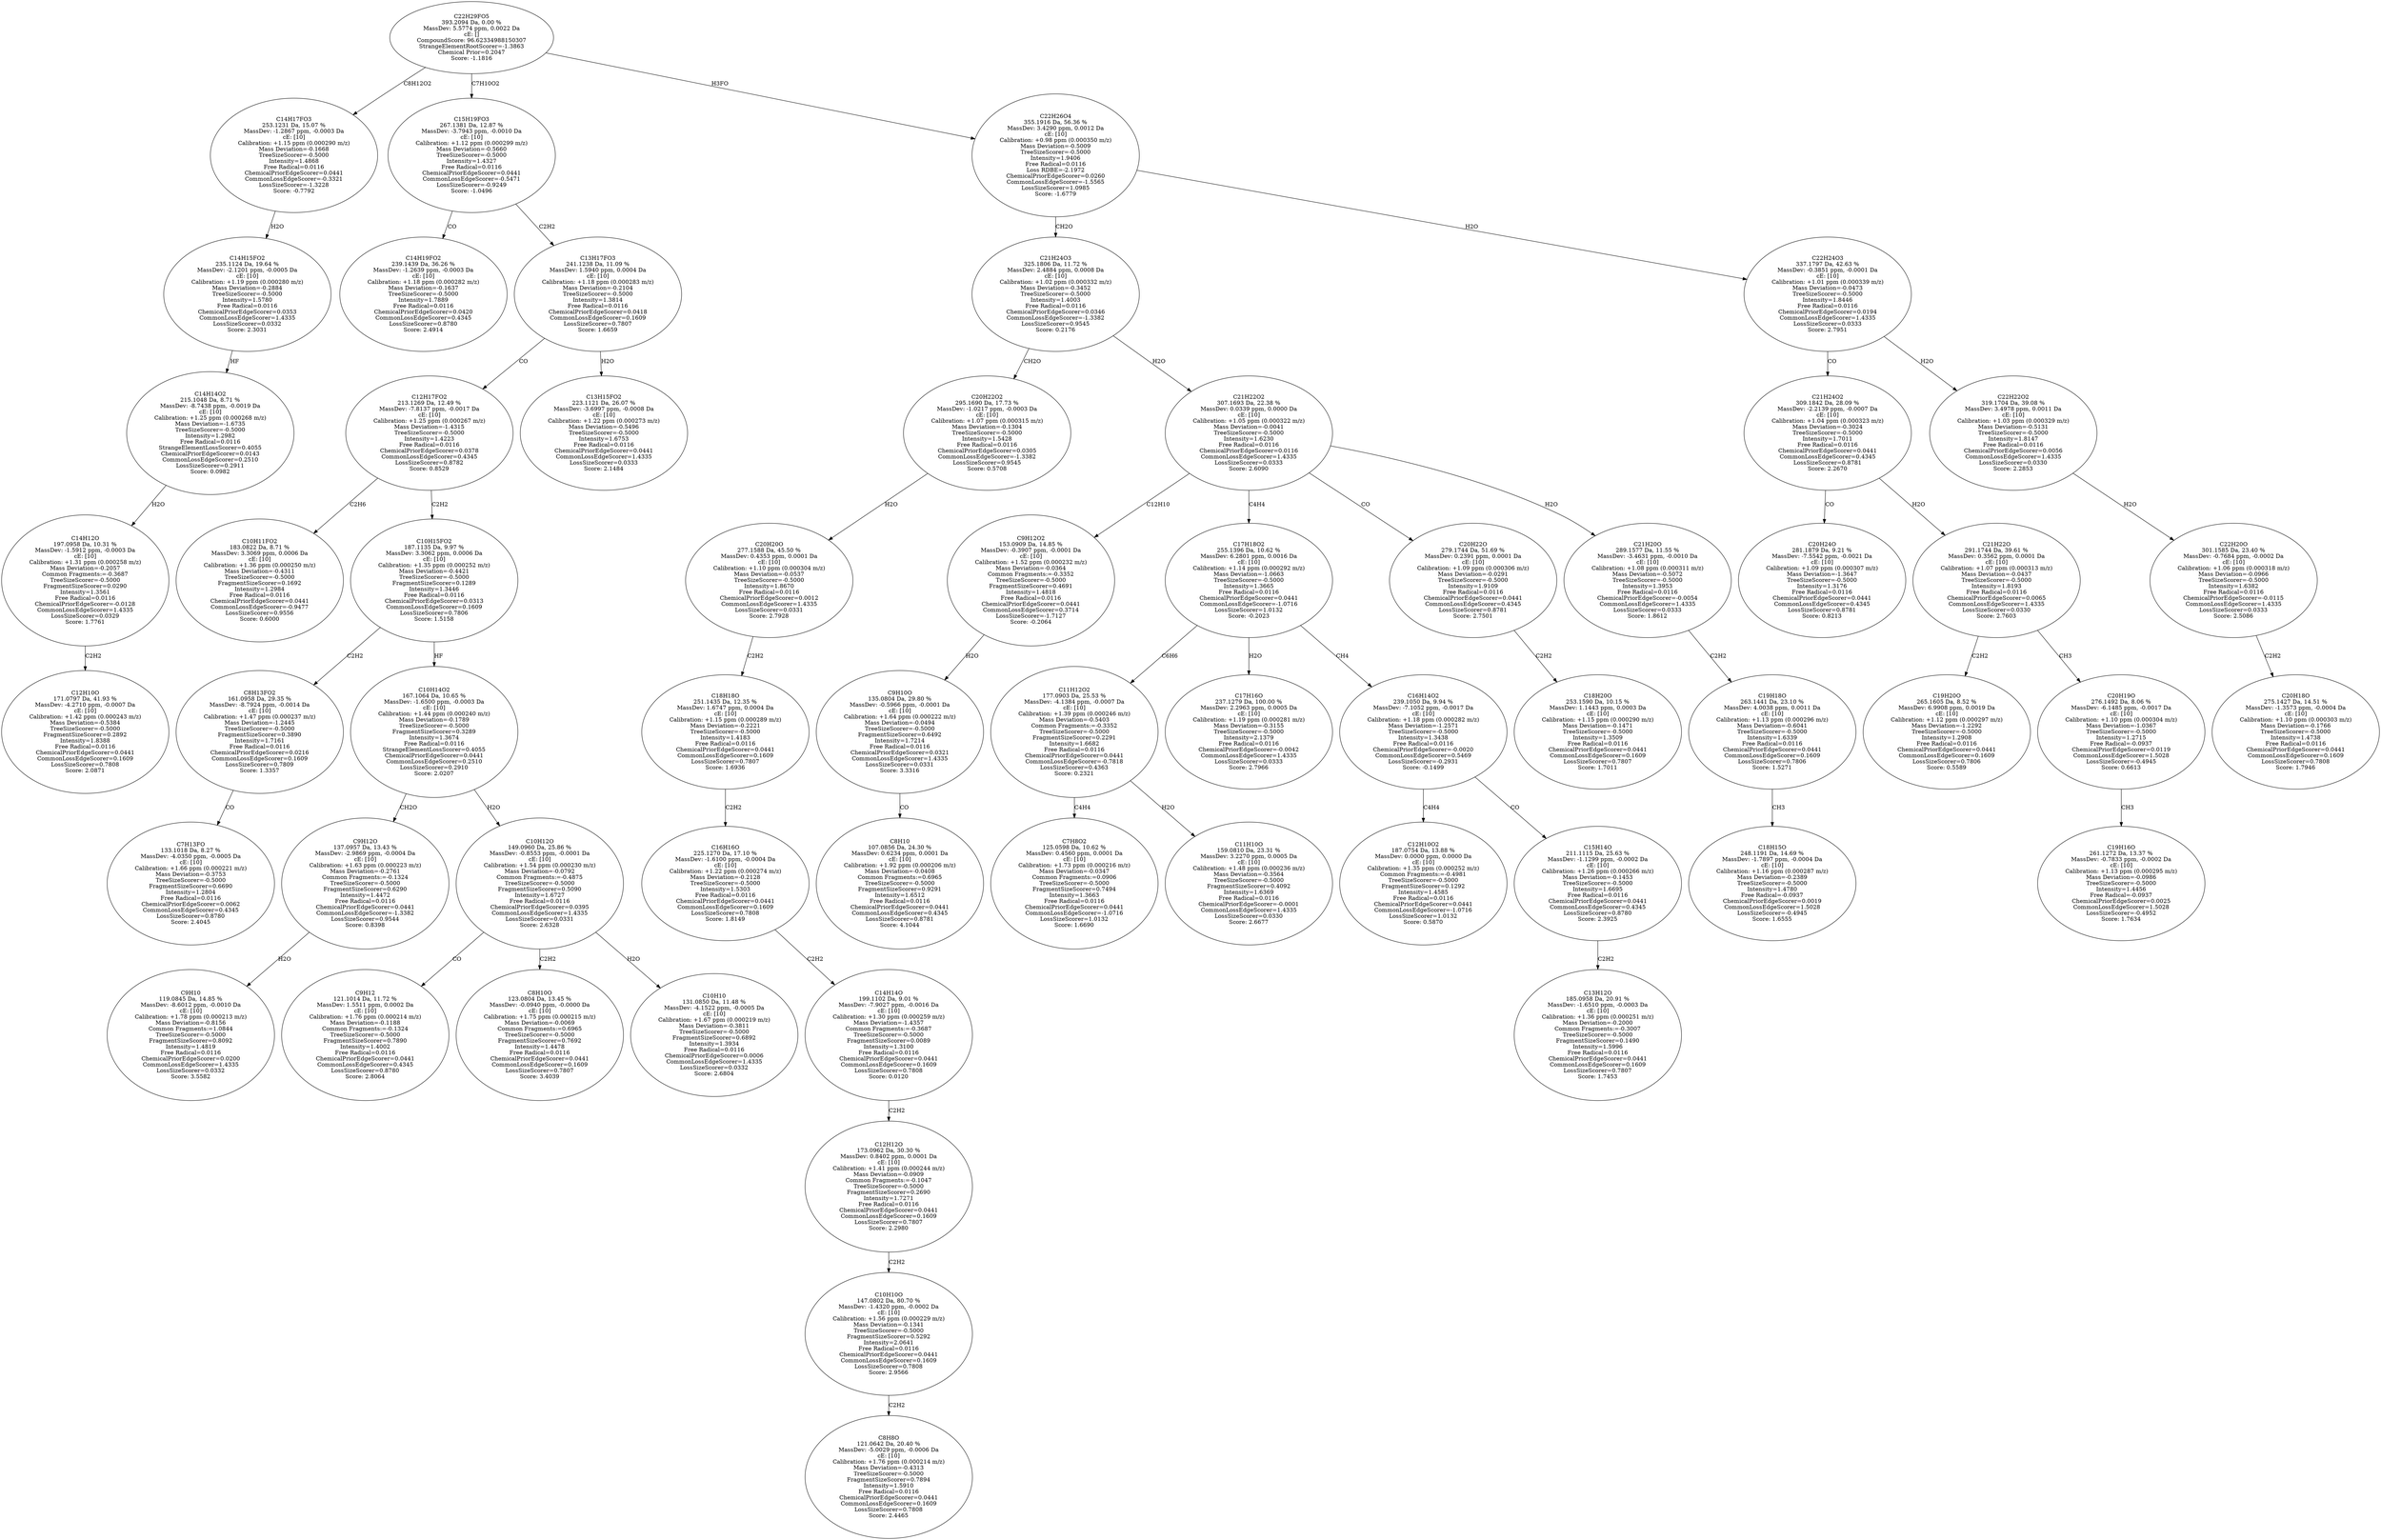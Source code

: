 strict digraph {
v1 [label="C12H10O\n171.0797 Da, 41.93 %\nMassDev: -4.2710 ppm, -0.0007 Da\ncE: [10]\nCalibration: +1.42 ppm (0.000243 m/z)\nMass Deviation=-0.5384\nTreeSizeScorer=-0.5000\nFragmentSizeScorer=0.2892\nIntensity=1.8388\nFree Radical=0.0116\nChemicalPriorEdgeScorer=0.0441\nCommonLossEdgeScorer=0.1609\nLossSizeScorer=0.7808\nScore: 2.0871"];
v2 [label="C14H12O\n197.0958 Da, 10.31 %\nMassDev: -1.5912 ppm, -0.0003 Da\ncE: [10]\nCalibration: +1.31 ppm (0.000258 m/z)\nMass Deviation=-0.2057\nCommon Fragments:=-0.3687\nTreeSizeScorer=-0.5000\nFragmentSizeScorer=0.0290\nIntensity=1.3561\nFree Radical=0.0116\nChemicalPriorEdgeScorer=-0.0128\nCommonLossEdgeScorer=1.4335\nLossSizeScorer=0.0329\nScore: 1.7761"];
v3 [label="C14H14O2\n215.1048 Da, 8.71 %\nMassDev: -8.7438 ppm, -0.0019 Da\ncE: [10]\nCalibration: +1.25 ppm (0.000268 m/z)\nMass Deviation=-1.6735\nTreeSizeScorer=-0.5000\nIntensity=1.2982\nFree Radical=0.0116\nStrangeElementLossScorer=0.4055\nChemicalPriorEdgeScorer=0.0143\nCommonLossEdgeScorer=0.2510\nLossSizeScorer=0.2911\nScore: 0.0982"];
v4 [label="C14H15FO2\n235.1124 Da, 19.64 %\nMassDev: -2.1201 ppm, -0.0005 Da\ncE: [10]\nCalibration: +1.19 ppm (0.000280 m/z)\nMass Deviation=-0.2884\nTreeSizeScorer=-0.5000\nIntensity=1.5780\nFree Radical=0.0116\nChemicalPriorEdgeScorer=0.0353\nCommonLossEdgeScorer=1.4335\nLossSizeScorer=0.0332\nScore: 2.3031"];
v5 [label="C14H17FO3\n253.1231 Da, 15.07 %\nMassDev: -1.2867 ppm, -0.0003 Da\ncE: [10]\nCalibration: +1.15 ppm (0.000290 m/z)\nMass Deviation=-0.1668\nTreeSizeScorer=-0.5000\nIntensity=1.4868\nFree Radical=0.0116\nChemicalPriorEdgeScorer=0.0441\nCommonLossEdgeScorer=-0.3321\nLossSizeScorer=-1.3228\nScore: -0.7792"];
v6 [label="C14H19FO2\n239.1439 Da, 36.26 %\nMassDev: -1.2639 ppm, -0.0003 Da\ncE: [10]\nCalibration: +1.18 ppm (0.000282 m/z)\nMass Deviation=-0.1637\nTreeSizeScorer=-0.5000\nIntensity=1.7889\nFree Radical=0.0116\nChemicalPriorEdgeScorer=0.0420\nCommonLossEdgeScorer=0.4345\nLossSizeScorer=0.8780\nScore: 2.4914"];
v7 [label="C10H11FO2\n183.0822 Da, 8.71 %\nMassDev: 3.3069 ppm, 0.0006 Da\ncE: [10]\nCalibration: +1.36 ppm (0.000250 m/z)\nMass Deviation=-0.4311\nTreeSizeScorer=-0.5000\nFragmentSizeScorer=0.1692\nIntensity=1.2984\nFree Radical=0.0116\nChemicalPriorEdgeScorer=0.0441\nCommonLossEdgeScorer=-0.9477\nLossSizeScorer=0.9556\nScore: 0.6000"];
v8 [label="C7H13FO\n133.1018 Da, 8.27 %\nMassDev: -4.0350 ppm, -0.0005 Da\ncE: [10]\nCalibration: +1.66 ppm (0.000221 m/z)\nMass Deviation=-0.3753\nTreeSizeScorer=-0.5000\nFragmentSizeScorer=0.6690\nIntensity=1.2804\nFree Radical=0.0116\nChemicalPriorEdgeScorer=0.0062\nCommonLossEdgeScorer=0.4345\nLossSizeScorer=0.8780\nScore: 2.4045"];
v9 [label="C8H13FO2\n161.0958 Da, 29.35 %\nMassDev: -8.7924 ppm, -0.0014 Da\ncE: [10]\nCalibration: +1.47 ppm (0.000237 m/z)\nMass Deviation=-1.2445\nTreeSizeScorer=-0.5000\nFragmentSizeScorer=0.3890\nIntensity=1.7161\nFree Radical=0.0116\nChemicalPriorEdgeScorer=0.0216\nCommonLossEdgeScorer=0.1609\nLossSizeScorer=0.7809\nScore: 1.3357"];
v10 [label="C9H10\n119.0845 Da, 14.85 %\nMassDev: -8.6012 ppm, -0.0010 Da\ncE: [10]\nCalibration: +1.78 ppm (0.000213 m/z)\nMass Deviation=-0.8156\nCommon Fragments:=1.0844\nTreeSizeScorer=-0.5000\nFragmentSizeScorer=0.8092\nIntensity=1.4819\nFree Radical=0.0116\nChemicalPriorEdgeScorer=0.0200\nCommonLossEdgeScorer=1.4335\nLossSizeScorer=0.0332\nScore: 3.5582"];
v11 [label="C9H12O\n137.0957 Da, 13.43 %\nMassDev: -2.9869 ppm, -0.0004 Da\ncE: [10]\nCalibration: +1.63 ppm (0.000223 m/z)\nMass Deviation=-0.2761\nCommon Fragments:=-0.1324\nTreeSizeScorer=-0.5000\nFragmentSizeScorer=0.6290\nIntensity=1.4472\nFree Radical=0.0116\nChemicalPriorEdgeScorer=0.0441\nCommonLossEdgeScorer=-1.3382\nLossSizeScorer=0.9544\nScore: 0.8398"];
v12 [label="C9H12\n121.1014 Da, 11.72 %\nMassDev: 1.5511 ppm, 0.0002 Da\ncE: [10]\nCalibration: +1.76 ppm (0.000214 m/z)\nMass Deviation=-0.1188\nCommon Fragments:=-0.1324\nTreeSizeScorer=-0.5000\nFragmentSizeScorer=0.7890\nIntensity=1.4002\nFree Radical=0.0116\nChemicalPriorEdgeScorer=0.0441\nCommonLossEdgeScorer=0.4345\nLossSizeScorer=0.8780\nScore: 2.8064"];
v13 [label="C8H10O\n123.0804 Da, 13.45 %\nMassDev: -0.0940 ppm, -0.0000 Da\ncE: [10]\nCalibration: +1.75 ppm (0.000215 m/z)\nMass Deviation=-0.0069\nCommon Fragments:=0.6965\nTreeSizeScorer=-0.5000\nFragmentSizeScorer=0.7692\nIntensity=1.4478\nFree Radical=0.0116\nChemicalPriorEdgeScorer=0.0441\nCommonLossEdgeScorer=0.1609\nLossSizeScorer=0.7807\nScore: 3.4039"];
v14 [label="C10H10\n131.0850 Da, 11.48 %\nMassDev: -4.1522 ppm, -0.0005 Da\ncE: [10]\nCalibration: +1.67 ppm (0.000219 m/z)\nMass Deviation=-0.3811\nTreeSizeScorer=-0.5000\nFragmentSizeScorer=0.6892\nIntensity=1.3934\nFree Radical=0.0116\nChemicalPriorEdgeScorer=0.0006\nCommonLossEdgeScorer=1.4335\nLossSizeScorer=0.0332\nScore: 2.6804"];
v15 [label="C10H12O\n149.0960 Da, 25.86 %\nMassDev: -0.8553 ppm, -0.0001 Da\ncE: [10]\nCalibration: +1.54 ppm (0.000230 m/z)\nMass Deviation=-0.0792\nCommon Fragments:=-0.4875\nTreeSizeScorer=-0.5000\nFragmentSizeScorer=0.5090\nIntensity=1.6727\nFree Radical=0.0116\nChemicalPriorEdgeScorer=0.0395\nCommonLossEdgeScorer=1.4335\nLossSizeScorer=0.0331\nScore: 2.6328"];
v16 [label="C10H14O2\n167.1064 Da, 10.65 %\nMassDev: -1.6500 ppm, -0.0003 Da\ncE: [10]\nCalibration: +1.44 ppm (0.000240 m/z)\nMass Deviation=-0.1789\nTreeSizeScorer=-0.5000\nFragmentSizeScorer=0.3289\nIntensity=1.3674\nFree Radical=0.0116\nStrangeElementLossScorer=0.4055\nChemicalPriorEdgeScorer=0.0441\nCommonLossEdgeScorer=0.2510\nLossSizeScorer=0.2910\nScore: 2.0207"];
v17 [label="C10H15FO2\n187.1135 Da, 9.97 %\nMassDev: 3.3062 ppm, 0.0006 Da\ncE: [10]\nCalibration: +1.35 ppm (0.000252 m/z)\nMass Deviation=-0.4421\nTreeSizeScorer=-0.5000\nFragmentSizeScorer=0.1289\nIntensity=1.3446\nFree Radical=0.0116\nChemicalPriorEdgeScorer=0.0313\nCommonLossEdgeScorer=0.1609\nLossSizeScorer=0.7806\nScore: 1.5158"];
v18 [label="C12H17FO2\n213.1269 Da, 12.49 %\nMassDev: -7.8137 ppm, -0.0017 Da\ncE: [10]\nCalibration: +1.25 ppm (0.000267 m/z)\nMass Deviation=-1.4315\nTreeSizeScorer=-0.5000\nIntensity=1.4223\nFree Radical=0.0116\nChemicalPriorEdgeScorer=0.0378\nCommonLossEdgeScorer=0.4345\nLossSizeScorer=0.8782\nScore: 0.8529"];
v19 [label="C13H15FO2\n223.1121 Da, 26.07 %\nMassDev: -3.6997 ppm, -0.0008 Da\ncE: [10]\nCalibration: +1.22 ppm (0.000273 m/z)\nMass Deviation=-0.5496\nTreeSizeScorer=-0.5000\nIntensity=1.6753\nFree Radical=0.0116\nChemicalPriorEdgeScorer=0.0441\nCommonLossEdgeScorer=1.4335\nLossSizeScorer=0.0333\nScore: 2.1484"];
v20 [label="C13H17FO3\n241.1238 Da, 11.09 %\nMassDev: 1.5940 ppm, 0.0004 Da\ncE: [10]\nCalibration: +1.18 ppm (0.000283 m/z)\nMass Deviation=-0.2104\nTreeSizeScorer=-0.5000\nIntensity=1.3814\nFree Radical=0.0116\nChemicalPriorEdgeScorer=0.0418\nCommonLossEdgeScorer=0.1609\nLossSizeScorer=0.7807\nScore: 1.6659"];
v21 [label="C15H19FO3\n267.1381 Da, 12.87 %\nMassDev: -3.7943 ppm, -0.0010 Da\ncE: [10]\nCalibration: +1.12 ppm (0.000299 m/z)\nMass Deviation=-0.5660\nTreeSizeScorer=-0.5000\nIntensity=1.4327\nFree Radical=0.0116\nChemicalPriorEdgeScorer=0.0441\nCommonLossEdgeScorer=-0.5471\nLossSizeScorer=-0.9249\nScore: -1.0496"];
v22 [label="C8H8O\n121.0642 Da, 20.40 %\nMassDev: -5.0029 ppm, -0.0006 Da\ncE: [10]\nCalibration: +1.76 ppm (0.000214 m/z)\nMass Deviation=-0.4313\nTreeSizeScorer=-0.5000\nFragmentSizeScorer=0.7894\nIntensity=1.5910\nFree Radical=0.0116\nChemicalPriorEdgeScorer=0.0441\nCommonLossEdgeScorer=0.1609\nLossSizeScorer=0.7808\nScore: 2.4465"];
v23 [label="C10H10O\n147.0802 Da, 80.70 %\nMassDev: -1.4320 ppm, -0.0002 Da\ncE: [10]\nCalibration: +1.56 ppm (0.000229 m/z)\nMass Deviation=-0.1341\nTreeSizeScorer=-0.5000\nFragmentSizeScorer=0.5292\nIntensity=2.0641\nFree Radical=0.0116\nChemicalPriorEdgeScorer=0.0441\nCommonLossEdgeScorer=0.1609\nLossSizeScorer=0.7808\nScore: 2.9566"];
v24 [label="C12H12O\n173.0962 Da, 30.30 %\nMassDev: 0.8402 ppm, 0.0001 Da\ncE: [10]\nCalibration: +1.41 ppm (0.000244 m/z)\nMass Deviation=-0.0909\nCommon Fragments:=-0.1047\nTreeSizeScorer=-0.5000\nFragmentSizeScorer=0.2690\nIntensity=1.7271\nFree Radical=0.0116\nChemicalPriorEdgeScorer=0.0441\nCommonLossEdgeScorer=0.1609\nLossSizeScorer=0.7807\nScore: 2.2980"];
v25 [label="C14H14O\n199.1102 Da, 9.01 %\nMassDev: -7.9027 ppm, -0.0016 Da\ncE: [10]\nCalibration: +1.30 ppm (0.000259 m/z)\nMass Deviation=-1.4357\nCommon Fragments:=-0.3687\nTreeSizeScorer=-0.5000\nFragmentSizeScorer=0.0089\nIntensity=1.3100\nFree Radical=0.0116\nChemicalPriorEdgeScorer=0.0441\nCommonLossEdgeScorer=0.1609\nLossSizeScorer=0.7808\nScore: 0.0120"];
v26 [label="C16H16O\n225.1270 Da, 17.10 %\nMassDev: -1.6100 ppm, -0.0004 Da\ncE: [10]\nCalibration: +1.22 ppm (0.000274 m/z)\nMass Deviation=-0.2128\nTreeSizeScorer=-0.5000\nIntensity=1.5303\nFree Radical=0.0116\nChemicalPriorEdgeScorer=0.0441\nCommonLossEdgeScorer=0.1609\nLossSizeScorer=0.7808\nScore: 1.8149"];
v27 [label="C18H18O\n251.1435 Da, 12.35 %\nMassDev: 1.6747 ppm, 0.0004 Da\ncE: [10]\nCalibration: +1.15 ppm (0.000289 m/z)\nMass Deviation=-0.2221\nTreeSizeScorer=-0.5000\nIntensity=1.4183\nFree Radical=0.0116\nChemicalPriorEdgeScorer=0.0441\nCommonLossEdgeScorer=0.1609\nLossSizeScorer=0.7807\nScore: 1.6936"];
v28 [label="C20H20O\n277.1588 Da, 45.50 %\nMassDev: 0.4353 ppm, 0.0001 Da\ncE: [10]\nCalibration: +1.10 ppm (0.000304 m/z)\nMass Deviation=-0.0537\nTreeSizeScorer=-0.5000\nIntensity=1.8670\nFree Radical=0.0116\nChemicalPriorEdgeScorer=0.0012\nCommonLossEdgeScorer=1.4335\nLossSizeScorer=0.0331\nScore: 2.7928"];
v29 [label="C20H22O2\n295.1690 Da, 17.73 %\nMassDev: -1.0217 ppm, -0.0003 Da\ncE: [10]\nCalibration: +1.07 ppm (0.000315 m/z)\nMass Deviation=-0.1304\nTreeSizeScorer=-0.5000\nIntensity=1.5428\nFree Radical=0.0116\nChemicalPriorEdgeScorer=0.0305\nCommonLossEdgeScorer=-1.3382\nLossSizeScorer=0.9545\nScore: 0.5708"];
v30 [label="C8H10\n107.0856 Da, 24.30 %\nMassDev: 0.6234 ppm, 0.0001 Da\ncE: [10]\nCalibration: +1.92 ppm (0.000206 m/z)\nMass Deviation=-0.0408\nCommon Fragments:=0.6965\nTreeSizeScorer=-0.5000\nFragmentSizeScorer=0.9291\nIntensity=1.6512\nFree Radical=0.0116\nChemicalPriorEdgeScorer=0.0441\nCommonLossEdgeScorer=0.4345\nLossSizeScorer=0.8781\nScore: 4.1044"];
v31 [label="C9H10O\n135.0804 Da, 29.80 %\nMassDev: -0.5966 ppm, -0.0001 Da\ncE: [10]\nCalibration: +1.64 ppm (0.000222 m/z)\nMass Deviation=-0.0494\nTreeSizeScorer=-0.5000\nFragmentSizeScorer=0.6492\nIntensity=1.7214\nFree Radical=0.0116\nChemicalPriorEdgeScorer=0.0321\nCommonLossEdgeScorer=1.4335\nLossSizeScorer=0.0331\nScore: 3.3316"];
v32 [label="C9H12O2\n153.0909 Da, 14.85 %\nMassDev: -0.3907 ppm, -0.0001 Da\ncE: [10]\nCalibration: +1.52 ppm (0.000232 m/z)\nMass Deviation=-0.0364\nCommon Fragments:=-0.3352\nTreeSizeScorer=-0.5000\nFragmentSizeScorer=0.4691\nIntensity=1.4818\nFree Radical=0.0116\nChemicalPriorEdgeScorer=0.0441\nCommonLossEdgeScorer=0.3714\nLossSizeScorer=-1.7127\nScore: -0.2064"];
v33 [label="C7H8O2\n125.0598 Da, 10.62 %\nMassDev: 0.4560 ppm, 0.0001 Da\ncE: [10]\nCalibration: +1.73 ppm (0.000216 m/z)\nMass Deviation=-0.0347\nCommon Fragments:=0.0906\nTreeSizeScorer=-0.5000\nFragmentSizeScorer=0.7494\nIntensity=1.3663\nFree Radical=0.0116\nChemicalPriorEdgeScorer=0.0441\nCommonLossEdgeScorer=-1.0716\nLossSizeScorer=1.0132\nScore: 1.6690"];
v34 [label="C11H10O\n159.0810 Da, 23.31 %\nMassDev: 3.2270 ppm, 0.0005 Da\ncE: [10]\nCalibration: +1.48 ppm (0.000236 m/z)\nMass Deviation=-0.3564\nTreeSizeScorer=-0.5000\nFragmentSizeScorer=0.4092\nIntensity=1.6369\nFree Radical=0.0116\nChemicalPriorEdgeScorer=-0.0001\nCommonLossEdgeScorer=1.4335\nLossSizeScorer=0.0330\nScore: 2.6677"];
v35 [label="C11H12O2\n177.0903 Da, 25.53 %\nMassDev: -4.1384 ppm, -0.0007 Da\ncE: [10]\nCalibration: +1.39 ppm (0.000246 m/z)\nMass Deviation=-0.5403\nCommon Fragments:=-0.3352\nTreeSizeScorer=-0.5000\nFragmentSizeScorer=0.2291\nIntensity=1.6682\nFree Radical=0.0116\nChemicalPriorEdgeScorer=0.0441\nCommonLossEdgeScorer=-0.7818\nLossSizeScorer=0.4363\nScore: 0.2321"];
v36 [label="C17H16O\n237.1279 Da, 100.00 %\nMassDev: 2.2963 ppm, 0.0005 Da\ncE: [10]\nCalibration: +1.19 ppm (0.000281 m/z)\nMass Deviation=-0.3155\nTreeSizeScorer=-0.5000\nIntensity=2.1379\nFree Radical=0.0116\nChemicalPriorEdgeScorer=-0.0042\nCommonLossEdgeScorer=1.4335\nLossSizeScorer=0.0333\nScore: 2.7966"];
v37 [label="C12H10O2\n187.0754 Da, 13.88 %\nMassDev: 0.0000 ppm, 0.0000 Da\ncE: [10]\nCalibration: +1.35 ppm (0.000252 m/z)\nCommon Fragments:=-0.4981\nTreeSizeScorer=-0.5000\nFragmentSizeScorer=0.1292\nIntensity=1.4585\nFree Radical=0.0116\nChemicalPriorEdgeScorer=0.0441\nCommonLossEdgeScorer=-1.0716\nLossSizeScorer=1.0132\nScore: 0.5870"];
v38 [label="C13H12O\n185.0958 Da, 20.91 %\nMassDev: -1.6510 ppm, -0.0003 Da\ncE: [10]\nCalibration: +1.36 ppm (0.000251 m/z)\nMass Deviation=-0.2000\nCommon Fragments:=-0.3007\nTreeSizeScorer=-0.5000\nFragmentSizeScorer=0.1490\nIntensity=1.5996\nFree Radical=0.0116\nChemicalPriorEdgeScorer=0.0441\nCommonLossEdgeScorer=0.1609\nLossSizeScorer=0.7807\nScore: 1.7453"];
v39 [label="C15H14O\n211.1115 Da, 25.63 %\nMassDev: -1.1299 ppm, -0.0002 Da\ncE: [10]\nCalibration: +1.26 ppm (0.000266 m/z)\nMass Deviation=-0.1453\nTreeSizeScorer=-0.5000\nIntensity=1.6695\nFree Radical=0.0116\nChemicalPriorEdgeScorer=0.0441\nCommonLossEdgeScorer=0.4345\nLossSizeScorer=0.8780\nScore: 2.3925"];
v40 [label="C16H14O2\n239.1050 Da, 9.94 %\nMassDev: -7.1052 ppm, -0.0017 Da\ncE: [10]\nCalibration: +1.18 ppm (0.000282 m/z)\nMass Deviation=-1.2571\nTreeSizeScorer=-0.5000\nIntensity=1.3438\nFree Radical=0.0116\nChemicalPriorEdgeScorer=-0.0020\nCommonLossEdgeScorer=0.5469\nLossSizeScorer=-0.2931\nScore: -0.1499"];
v41 [label="C17H18O2\n255.1396 Da, 10.62 %\nMassDev: 6.2801 ppm, 0.0016 Da\ncE: [10]\nCalibration: +1.14 ppm (0.000292 m/z)\nMass Deviation=-1.0663\nTreeSizeScorer=-0.5000\nIntensity=1.3665\nFree Radical=0.0116\nChemicalPriorEdgeScorer=0.0441\nCommonLossEdgeScorer=-1.0716\nLossSizeScorer=1.0132\nScore: -0.2023"];
v42 [label="C18H20O\n253.1590 Da, 10.15 %\nMassDev: 1.1443 ppm, 0.0003 Da\ncE: [10]\nCalibration: +1.15 ppm (0.000290 m/z)\nMass Deviation=-0.1471\nTreeSizeScorer=-0.5000\nIntensity=1.3509\nFree Radical=0.0116\nChemicalPriorEdgeScorer=0.0441\nCommonLossEdgeScorer=0.1609\nLossSizeScorer=0.7807\nScore: 1.7011"];
v43 [label="C20H22O\n279.1744 Da, 51.69 %\nMassDev: 0.2391 ppm, 0.0001 Da\ncE: [10]\nCalibration: +1.09 ppm (0.000306 m/z)\nMass Deviation=-0.0291\nTreeSizeScorer=-0.5000\nIntensity=1.9109\nFree Radical=0.0116\nChemicalPriorEdgeScorer=0.0441\nCommonLossEdgeScorer=0.4345\nLossSizeScorer=0.8781\nScore: 2.7501"];
v44 [label="C18H15O\n248.1191 Da, 14.69 %\nMassDev: -1.7897 ppm, -0.0004 Da\ncE: [10]\nCalibration: +1.16 ppm (0.000287 m/z)\nMass Deviation=-0.2389\nTreeSizeScorer=-0.5000\nIntensity=1.4780\nFree Radical=-0.0937\nChemicalPriorEdgeScorer=0.0019\nCommonLossEdgeScorer=1.5028\nLossSizeScorer=-0.4945\nScore: 1.6555"];
v45 [label="C19H18O\n263.1441 Da, 23.10 %\nMassDev: 4.0038 ppm, 0.0011 Da\ncE: [10]\nCalibration: +1.13 ppm (0.000296 m/z)\nMass Deviation=-0.6041\nTreeSizeScorer=-0.5000\nIntensity=1.6339\nFree Radical=0.0116\nChemicalPriorEdgeScorer=0.0441\nCommonLossEdgeScorer=0.1609\nLossSizeScorer=0.7806\nScore: 1.5271"];
v46 [label="C21H20O\n289.1577 Da, 11.55 %\nMassDev: -3.4631 ppm, -0.0010 Da\ncE: [10]\nCalibration: +1.08 ppm (0.000311 m/z)\nMass Deviation=-0.5072\nTreeSizeScorer=-0.5000\nIntensity=1.3953\nFree Radical=0.0116\nChemicalPriorEdgeScorer=-0.0054\nCommonLossEdgeScorer=1.4335\nLossSizeScorer=0.0333\nScore: 1.8612"];
v47 [label="C21H22O2\n307.1693 Da, 22.38 %\nMassDev: 0.0339 ppm, 0.0000 Da\ncE: [10]\nCalibration: +1.05 ppm (0.000322 m/z)\nMass Deviation=-0.0041\nTreeSizeScorer=-0.5000\nIntensity=1.6230\nFree Radical=0.0116\nChemicalPriorEdgeScorer=0.0116\nCommonLossEdgeScorer=1.4335\nLossSizeScorer=0.0333\nScore: 2.6090"];
v48 [label="C21H24O3\n325.1806 Da, 11.72 %\nMassDev: 2.4884 ppm, 0.0008 Da\ncE: [10]\nCalibration: +1.02 ppm (0.000332 m/z)\nMass Deviation=-0.3452\nTreeSizeScorer=-0.5000\nIntensity=1.4003\nFree Radical=0.0116\nChemicalPriorEdgeScorer=0.0346\nCommonLossEdgeScorer=-1.3382\nLossSizeScorer=0.9545\nScore: 0.2176"];
v49 [label="C20H24O\n281.1879 Da, 9.21 %\nMassDev: -7.5542 ppm, -0.0021 Da\ncE: [10]\nCalibration: +1.09 ppm (0.000307 m/z)\nMass Deviation=-1.3647\nTreeSizeScorer=-0.5000\nIntensity=1.3176\nFree Radical=0.0116\nChemicalPriorEdgeScorer=0.0441\nCommonLossEdgeScorer=0.4345\nLossSizeScorer=0.8781\nScore: 0.8213"];
v50 [label="C19H20O\n265.1605 Da, 8.52 %\nMassDev: 6.9908 ppm, 0.0019 Da\ncE: [10]\nCalibration: +1.12 ppm (0.000297 m/z)\nMass Deviation=-1.2292\nTreeSizeScorer=-0.5000\nIntensity=1.2908\nFree Radical=0.0116\nChemicalPriorEdgeScorer=0.0441\nCommonLossEdgeScorer=0.1609\nLossSizeScorer=0.7806\nScore: 0.5589"];
v51 [label="C19H16O\n261.1272 Da, 13.37 %\nMassDev: -0.7833 ppm, -0.0002 Da\ncE: [10]\nCalibration: +1.13 ppm (0.000295 m/z)\nMass Deviation=-0.0986\nTreeSizeScorer=-0.5000\nIntensity=1.4456\nFree Radical=-0.0937\nChemicalPriorEdgeScorer=0.0025\nCommonLossEdgeScorer=1.5028\nLossSizeScorer=-0.4952\nScore: 1.7634"];
v52 [label="C20H19O\n276.1492 Da, 8.06 %\nMassDev: -6.1485 ppm, -0.0017 Da\ncE: [10]\nCalibration: +1.10 ppm (0.000304 m/z)\nMass Deviation=-1.0367\nTreeSizeScorer=-0.5000\nIntensity=1.2715\nFree Radical=-0.0937\nChemicalPriorEdgeScorer=0.0119\nCommonLossEdgeScorer=1.5028\nLossSizeScorer=-0.4945\nScore: 0.6613"];
v53 [label="C21H22O\n291.1744 Da, 39.61 %\nMassDev: 0.3562 ppm, 0.0001 Da\ncE: [10]\nCalibration: +1.07 ppm (0.000313 m/z)\nMass Deviation=-0.0437\nTreeSizeScorer=-0.5000\nIntensity=1.8193\nFree Radical=0.0116\nChemicalPriorEdgeScorer=0.0065\nCommonLossEdgeScorer=1.4335\nLossSizeScorer=0.0330\nScore: 2.7603"];
v54 [label="C21H24O2\n309.1842 Da, 28.09 %\nMassDev: -2.2139 ppm, -0.0007 Da\ncE: [10]\nCalibration: +1.04 ppm (0.000323 m/z)\nMass Deviation=-0.3024\nTreeSizeScorer=-0.5000\nIntensity=1.7011\nFree Radical=0.0116\nChemicalPriorEdgeScorer=0.0441\nCommonLossEdgeScorer=0.4345\nLossSizeScorer=0.8781\nScore: 2.2670"];
v55 [label="C20H18O\n275.1427 Da, 14.51 %\nMassDev: -1.3573 ppm, -0.0004 Da\ncE: [10]\nCalibration: +1.10 ppm (0.000303 m/z)\nMass Deviation=-0.1766\nTreeSizeScorer=-0.5000\nIntensity=1.4738\nFree Radical=0.0116\nChemicalPriorEdgeScorer=0.0441\nCommonLossEdgeScorer=0.1609\nLossSizeScorer=0.7808\nScore: 1.7946"];
v56 [label="C22H20O\n301.1585 Da, 23.40 %\nMassDev: -0.7684 ppm, -0.0002 Da\ncE: [10]\nCalibration: +1.06 ppm (0.000318 m/z)\nMass Deviation=-0.0966\nTreeSizeScorer=-0.5000\nIntensity=1.6382\nFree Radical=0.0116\nChemicalPriorEdgeScorer=-0.0115\nCommonLossEdgeScorer=1.4335\nLossSizeScorer=0.0333\nScore: 2.5086"];
v57 [label="C22H22O2\n319.1704 Da, 39.08 %\nMassDev: 3.4978 ppm, 0.0011 Da\ncE: [10]\nCalibration: +1.03 ppm (0.000329 m/z)\nMass Deviation=-0.5131\nTreeSizeScorer=-0.5000\nIntensity=1.8147\nFree Radical=0.0116\nChemicalPriorEdgeScorer=0.0056\nCommonLossEdgeScorer=1.4335\nLossSizeScorer=0.0330\nScore: 2.2853"];
v58 [label="C22H24O3\n337.1797 Da, 42.63 %\nMassDev: -0.3851 ppm, -0.0001 Da\ncE: [10]\nCalibration: +1.01 ppm (0.000339 m/z)\nMass Deviation=-0.0473\nTreeSizeScorer=-0.5000\nIntensity=1.8446\nFree Radical=0.0116\nChemicalPriorEdgeScorer=0.0194\nCommonLossEdgeScorer=1.4335\nLossSizeScorer=0.0333\nScore: 2.7951"];
v59 [label="C22H26O4\n355.1916 Da, 56.36 %\nMassDev: 3.4290 ppm, 0.0012 Da\ncE: [10]\nCalibration: +0.98 ppm (0.000350 m/z)\nMass Deviation=-0.5009\nTreeSizeScorer=-0.5000\nIntensity=1.9406\nFree Radical=0.0116\nLoss RDBE=-2.1972\nChemicalPriorEdgeScorer=0.0260\nCommonLossEdgeScorer=-1.5565\nLossSizeScorer=1.0985\nScore: -1.6779"];
v60 [label="C22H29FO5\n393.2094 Da, 0.00 %\nMassDev: 5.5774 ppm, 0.0022 Da\ncE: []\nCompoundScore: 96.62334988150307\nStrangeElementRootScorer=-1.3863\nChemical Prior=0.2047\nScore: -1.1816"];
v2 -> v1 [label="C2H2"];
v3 -> v2 [label="H2O"];
v4 -> v3 [label="HF"];
v5 -> v4 [label="H2O"];
v60 -> v5 [label="C8H12O2"];
v21 -> v6 [label="CO"];
v18 -> v7 [label="C2H6"];
v9 -> v8 [label="CO"];
v17 -> v9 [label="C2H2"];
v11 -> v10 [label="H2O"];
v16 -> v11 [label="CH2O"];
v15 -> v12 [label="CO"];
v15 -> v13 [label="C2H2"];
v15 -> v14 [label="H2O"];
v16 -> v15 [label="H2O"];
v17 -> v16 [label="HF"];
v18 -> v17 [label="C2H2"];
v20 -> v18 [label="CO"];
v20 -> v19 [label="H2O"];
v21 -> v20 [label="C2H2"];
v60 -> v21 [label="C7H10O2"];
v23 -> v22 [label="C2H2"];
v24 -> v23 [label="C2H2"];
v25 -> v24 [label="C2H2"];
v26 -> v25 [label="C2H2"];
v27 -> v26 [label="C2H2"];
v28 -> v27 [label="C2H2"];
v29 -> v28 [label="H2O"];
v48 -> v29 [label="CH2O"];
v31 -> v30 [label="CO"];
v32 -> v31 [label="H2O"];
v47 -> v32 [label="C12H10"];
v35 -> v33 [label="C4H4"];
v35 -> v34 [label="H2O"];
v41 -> v35 [label="C6H6"];
v41 -> v36 [label="H2O"];
v40 -> v37 [label="C4H4"];
v39 -> v38 [label="C2H2"];
v40 -> v39 [label="CO"];
v41 -> v40 [label="CH4"];
v47 -> v41 [label="C4H4"];
v43 -> v42 [label="C2H2"];
v47 -> v43 [label="CO"];
v45 -> v44 [label="CH3"];
v46 -> v45 [label="C2H2"];
v47 -> v46 [label="H2O"];
v48 -> v47 [label="H2O"];
v59 -> v48 [label="CH2O"];
v54 -> v49 [label="CO"];
v53 -> v50 [label="C2H2"];
v52 -> v51 [label="CH3"];
v53 -> v52 [label="CH3"];
v54 -> v53 [label="H2O"];
v58 -> v54 [label="CO"];
v56 -> v55 [label="C2H2"];
v57 -> v56 [label="H2O"];
v58 -> v57 [label="H2O"];
v59 -> v58 [label="H2O"];
v60 -> v59 [label="H3FO"];
}